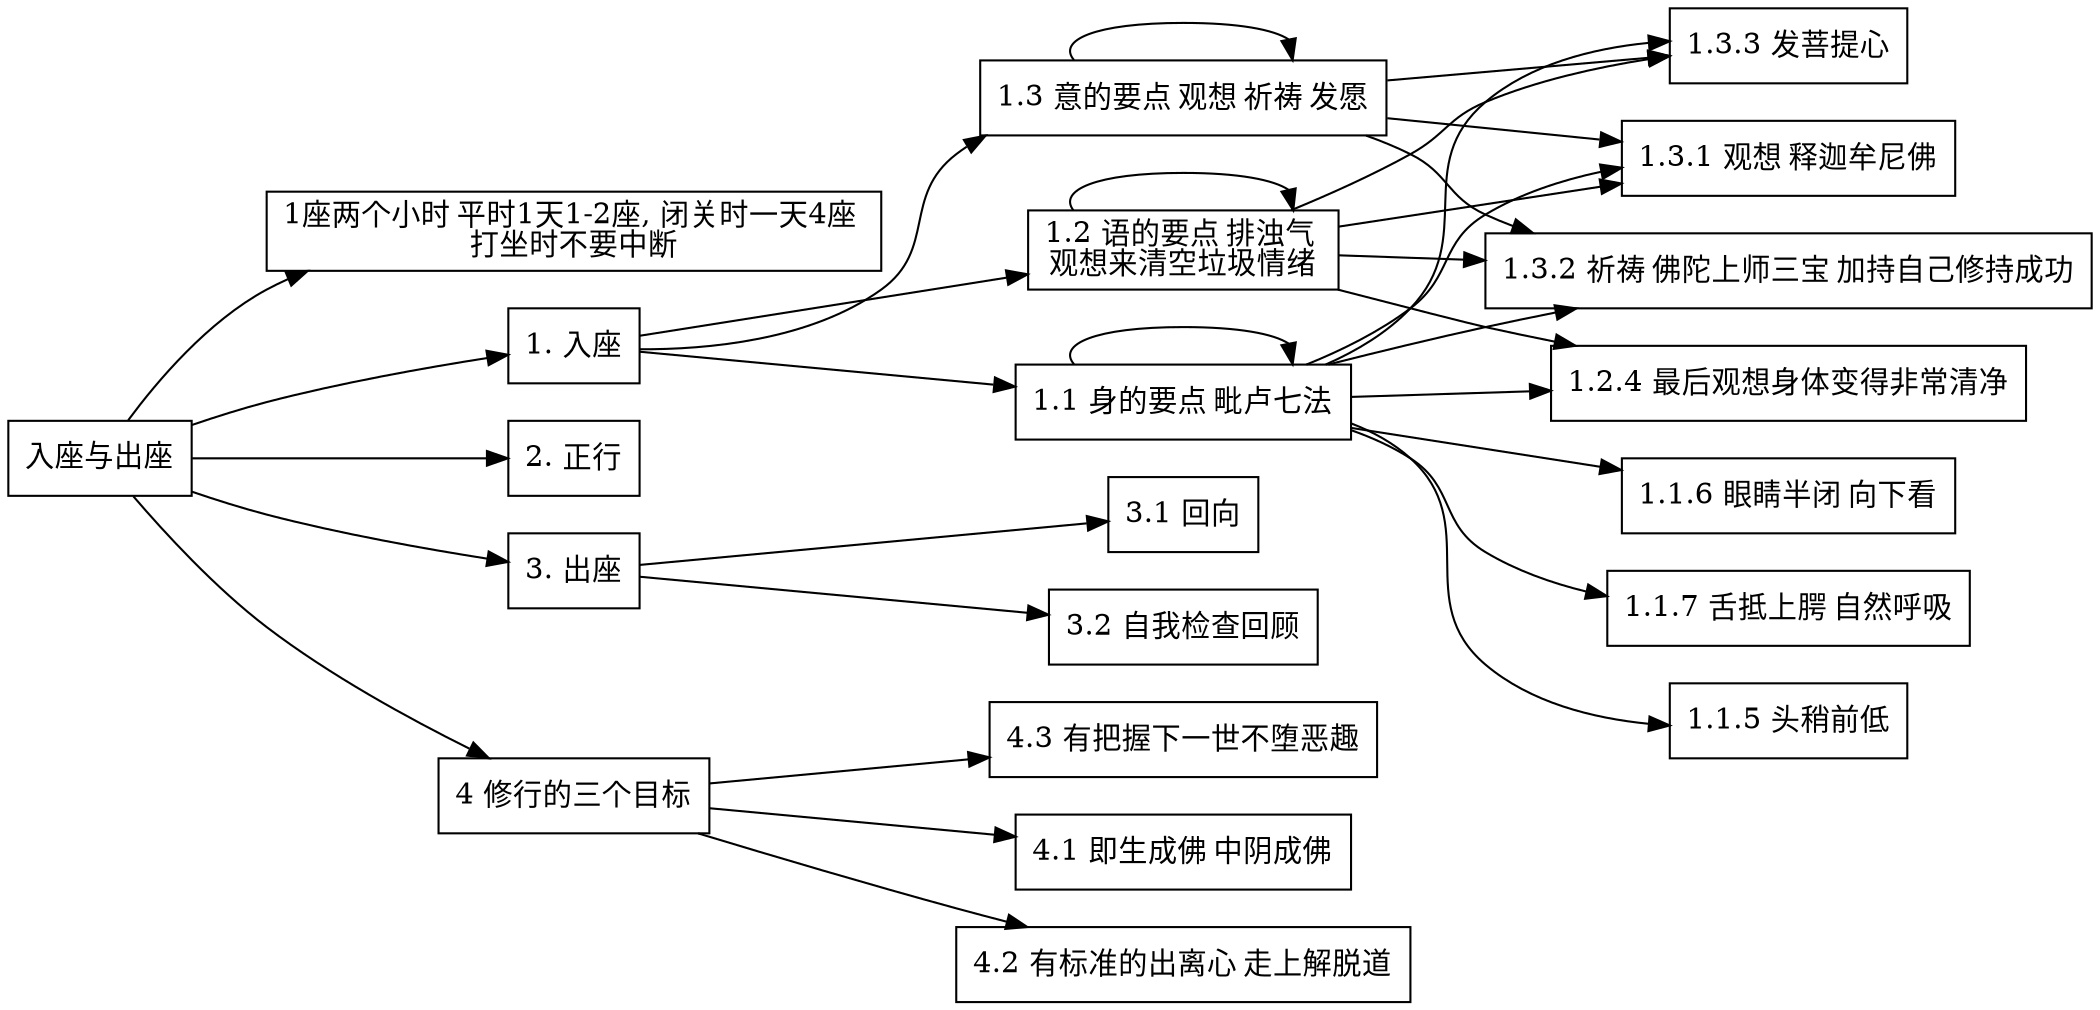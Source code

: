 digraph G {
    rankdir=LR;
    node[shape=box];
	
	0[label="入座与出座"];
	0.1[label="1座两个小时 平时1天1-2座, 闭关时一天4座 \n打坐时不要中断"];
	1[label="1. 入座"];
	2[label="2. 正行"];
	3[label="3. 出座"];
	4[label="4 修行的三个目标"];
	1.1[label="1.1 身的要点 毗卢七法"];
	1.1.1[label="1.1.1 盘腿"];
	1.1.1.1[label="腿疼的对治方法:"];
	1.1.1.1.1[label="i) 强制性忍住,几次就好了"];
	1.1.1.1.2[label="ii) 活动一下再继续盘腿"];
	1.1.2[label="1.1.2 手印 放在丹田处"];
	1.1.3[label="1.1.3 胳膊要张开"];
	1.1.4[label="1.1.4 身体端正"];
	1.1.5[label="1.1.5 头稍前低"];
	1.1.6[label="1.1.6 眼睛半闭 向下看"];
	1.1.7[label="1.1.7 舌抵上腭 自然呼吸"];
	1.2[label="1.2 语的要点 排浊气 \n观想来清空垃圾情绪"];
	1.2.1[label="1.2.1 左边三次"];
	1.2.2[label="1.2.2 右边三次"];
	1.2.3[label="1.2.3 左右同时三次"];
	1.2.4[label="1.2.4 最后观想身体变得非常清净"];
	1.3[label="1.3 意的要点 观想 祈祷 发愿"];
	1.3.1[label="1.3.1 观想 释迦牟尼佛"];
	1.3.2[label="1.3.2 祈祷 佛陀上师三宝 加持自己修持成功"];
	1.3.3[label="1.3.3 发菩提心"];
	3.1[label="3.1 回向"];
	3.2[label="3.2 自我检查回顾"];
	
	4.1[label="4.1 即生成佛 中阴成佛"];
	4.2[label="4.2 有标准的出离心 走上解脱道"];
	4.3[label="4.3 有把握下一世不堕恶趣"];
	
	0 -> {0.1, 1, 2, 3, 4};
	1 -> {1.1, 1.2, 1.3};
	1.1 -> {1.1.1, 1.1.2, 1.1.3, 1.1.4, 1.1.5, 1.1.6, 1.1.7};
	1.2 -> {1.2.1, 1.2.2, 1.2.3, 1.2.4};
	1.3 -> {1.3.1, 1.3.2, 1.3.3};
	3 -> {3.1, 3.2};
	4 -> {4.1, 4.2, 4.3};
	
}